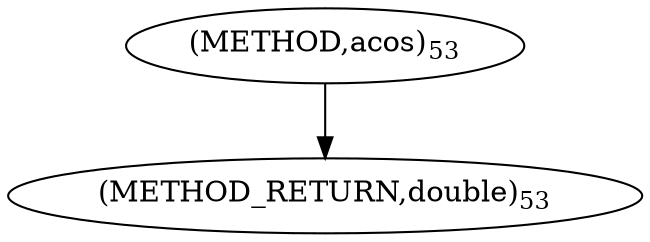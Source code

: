 digraph "acos" {  
"6238" [label = <(METHOD,acos)<SUB>53</SUB>> ]
"6240" [label = <(METHOD_RETURN,double)<SUB>53</SUB>> ]
  "6238" -> "6240" 
}
